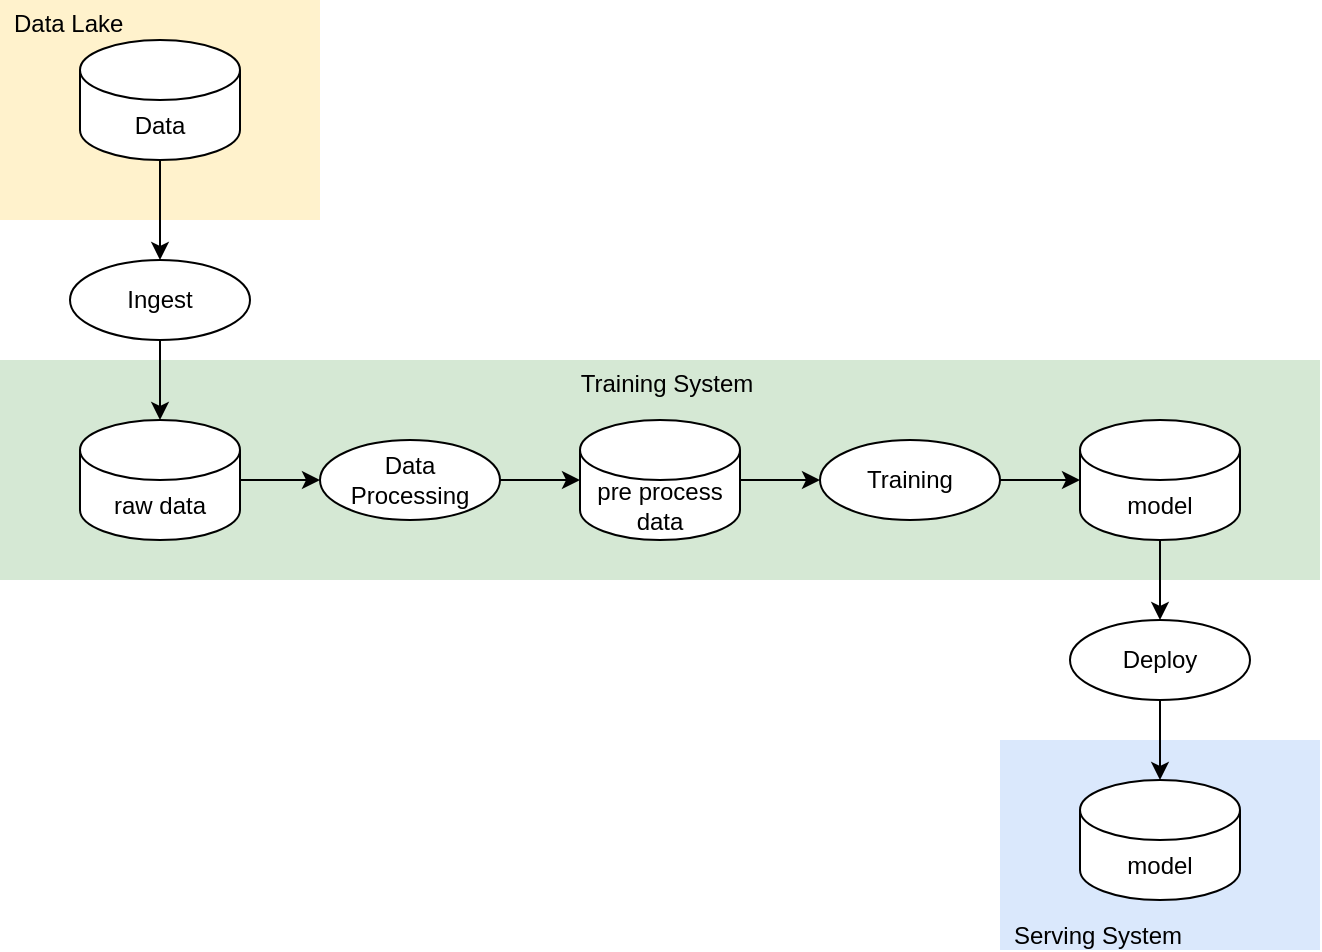 <mxfile version="13.9.9" type="device"><diagram id="y9556x-flHzq4YFWJOYo" name="페이지-1"><mxGraphModel dx="981" dy="590" grid="1" gridSize="10" guides="1" tooltips="1" connect="1" arrows="1" fold="1" page="1" pageScale="1" pageWidth="3300" pageHeight="4681" math="0" shadow="0"><root><mxCell id="0"/><mxCell id="1" parent="0"/><mxCell id="cG8q0qM-ql24k2LZ9w0b-21" value="Serving System" style="rounded=0;whiteSpace=wrap;html=1;fillColor=#dae8fc;strokeColor=none;verticalAlign=bottom;align=left;spacing=0;spacingLeft=7;" vertex="1" parent="1"><mxGeometry x="570" y="430" width="160" height="105" as="geometry"/></mxCell><mxCell id="cG8q0qM-ql24k2LZ9w0b-19" value="Training System" style="rounded=0;whiteSpace=wrap;html=1;fillColor=#d5e8d4;strokeColor=none;verticalAlign=top;align=center;spacing=0;spacingLeft=7;" vertex="1" parent="1"><mxGeometry x="70" y="240" width="660" height="110" as="geometry"/></mxCell><mxCell id="cG8q0qM-ql24k2LZ9w0b-20" value="Data Lake" style="rounded=0;whiteSpace=wrap;html=1;fillColor=#fff2cc;strokeColor=none;align=left;verticalAlign=top;spacingLeft=7;spacing=0;" vertex="1" parent="1"><mxGeometry x="70" y="60" width="160" height="110" as="geometry"/></mxCell><mxCell id="cG8q0qM-ql24k2LZ9w0b-3" style="edgeStyle=orthogonalEdgeStyle;rounded=0;orthogonalLoop=1;jettySize=auto;html=1;entryX=0;entryY=0.5;entryDx=0;entryDy=0;" edge="1" parent="1" source="cG8q0qM-ql24k2LZ9w0b-1" target="cG8q0qM-ql24k2LZ9w0b-2"><mxGeometry relative="1" as="geometry"/></mxCell><mxCell id="cG8q0qM-ql24k2LZ9w0b-1" value="raw data" style="shape=cylinder3;whiteSpace=wrap;html=1;boundedLbl=1;backgroundOutline=1;size=15;" vertex="1" parent="1"><mxGeometry x="110" y="270" width="80" height="60" as="geometry"/></mxCell><mxCell id="cG8q0qM-ql24k2LZ9w0b-5" style="edgeStyle=orthogonalEdgeStyle;rounded=0;orthogonalLoop=1;jettySize=auto;html=1;entryX=0;entryY=0.5;entryDx=0;entryDy=0;entryPerimeter=0;" edge="1" parent="1" source="cG8q0qM-ql24k2LZ9w0b-2" target="cG8q0qM-ql24k2LZ9w0b-4"><mxGeometry relative="1" as="geometry"/></mxCell><mxCell id="cG8q0qM-ql24k2LZ9w0b-2" value="Data&lt;br&gt;Processing" style="ellipse;whiteSpace=wrap;html=1;" vertex="1" parent="1"><mxGeometry x="230" y="280" width="90" height="40" as="geometry"/></mxCell><mxCell id="cG8q0qM-ql24k2LZ9w0b-8" style="edgeStyle=orthogonalEdgeStyle;rounded=0;orthogonalLoop=1;jettySize=auto;html=1;entryX=0;entryY=0.5;entryDx=0;entryDy=0;" edge="1" parent="1" source="cG8q0qM-ql24k2LZ9w0b-4" target="cG8q0qM-ql24k2LZ9w0b-6"><mxGeometry relative="1" as="geometry"/></mxCell><mxCell id="cG8q0qM-ql24k2LZ9w0b-4" value="pre process&lt;br&gt;data" style="shape=cylinder3;whiteSpace=wrap;html=1;boundedLbl=1;backgroundOutline=1;size=15;" vertex="1" parent="1"><mxGeometry x="360" y="270" width="80" height="60" as="geometry"/></mxCell><mxCell id="cG8q0qM-ql24k2LZ9w0b-9" style="edgeStyle=orthogonalEdgeStyle;rounded=0;orthogonalLoop=1;jettySize=auto;html=1;entryX=0;entryY=0.5;entryDx=0;entryDy=0;entryPerimeter=0;" edge="1" parent="1" source="cG8q0qM-ql24k2LZ9w0b-6" target="cG8q0qM-ql24k2LZ9w0b-7"><mxGeometry relative="1" as="geometry"/></mxCell><mxCell id="cG8q0qM-ql24k2LZ9w0b-6" value="Training" style="ellipse;whiteSpace=wrap;html=1;" vertex="1" parent="1"><mxGeometry x="480" y="280" width="90" height="40" as="geometry"/></mxCell><mxCell id="cG8q0qM-ql24k2LZ9w0b-17" style="edgeStyle=orthogonalEdgeStyle;rounded=0;orthogonalLoop=1;jettySize=auto;html=1;" edge="1" parent="1" source="cG8q0qM-ql24k2LZ9w0b-7" target="cG8q0qM-ql24k2LZ9w0b-15"><mxGeometry relative="1" as="geometry"/></mxCell><mxCell id="cG8q0qM-ql24k2LZ9w0b-7" value="model" style="shape=cylinder3;whiteSpace=wrap;html=1;boundedLbl=1;backgroundOutline=1;size=15;" vertex="1" parent="1"><mxGeometry x="610" y="270" width="80" height="60" as="geometry"/></mxCell><mxCell id="cG8q0qM-ql24k2LZ9w0b-14" style="edgeStyle=orthogonalEdgeStyle;rounded=0;orthogonalLoop=1;jettySize=auto;html=1;" edge="1" parent="1" source="cG8q0qM-ql24k2LZ9w0b-11" target="cG8q0qM-ql24k2LZ9w0b-1"><mxGeometry relative="1" as="geometry"/></mxCell><mxCell id="cG8q0qM-ql24k2LZ9w0b-11" value="Ingest" style="ellipse;whiteSpace=wrap;html=1;" vertex="1" parent="1"><mxGeometry x="105" y="190" width="90" height="40" as="geometry"/></mxCell><mxCell id="cG8q0qM-ql24k2LZ9w0b-13" style="edgeStyle=orthogonalEdgeStyle;rounded=0;orthogonalLoop=1;jettySize=auto;html=1;" edge="1" parent="1" source="cG8q0qM-ql24k2LZ9w0b-12" target="cG8q0qM-ql24k2LZ9w0b-11"><mxGeometry relative="1" as="geometry"/></mxCell><mxCell id="cG8q0qM-ql24k2LZ9w0b-12" value="Data" style="shape=cylinder3;whiteSpace=wrap;html=1;boundedLbl=1;backgroundOutline=1;size=15;" vertex="1" parent="1"><mxGeometry x="110" y="80" width="80" height="60" as="geometry"/></mxCell><mxCell id="cG8q0qM-ql24k2LZ9w0b-18" style="edgeStyle=orthogonalEdgeStyle;rounded=0;orthogonalLoop=1;jettySize=auto;html=1;" edge="1" parent="1" source="cG8q0qM-ql24k2LZ9w0b-15" target="cG8q0qM-ql24k2LZ9w0b-16"><mxGeometry relative="1" as="geometry"/></mxCell><mxCell id="cG8q0qM-ql24k2LZ9w0b-15" value="Deploy" style="ellipse;whiteSpace=wrap;html=1;" vertex="1" parent="1"><mxGeometry x="605" y="370" width="90" height="40" as="geometry"/></mxCell><mxCell id="cG8q0qM-ql24k2LZ9w0b-16" value="model" style="shape=cylinder3;whiteSpace=wrap;html=1;boundedLbl=1;backgroundOutline=1;size=15;" vertex="1" parent="1"><mxGeometry x="610" y="450" width="80" height="60" as="geometry"/></mxCell></root></mxGraphModel></diagram></mxfile>
